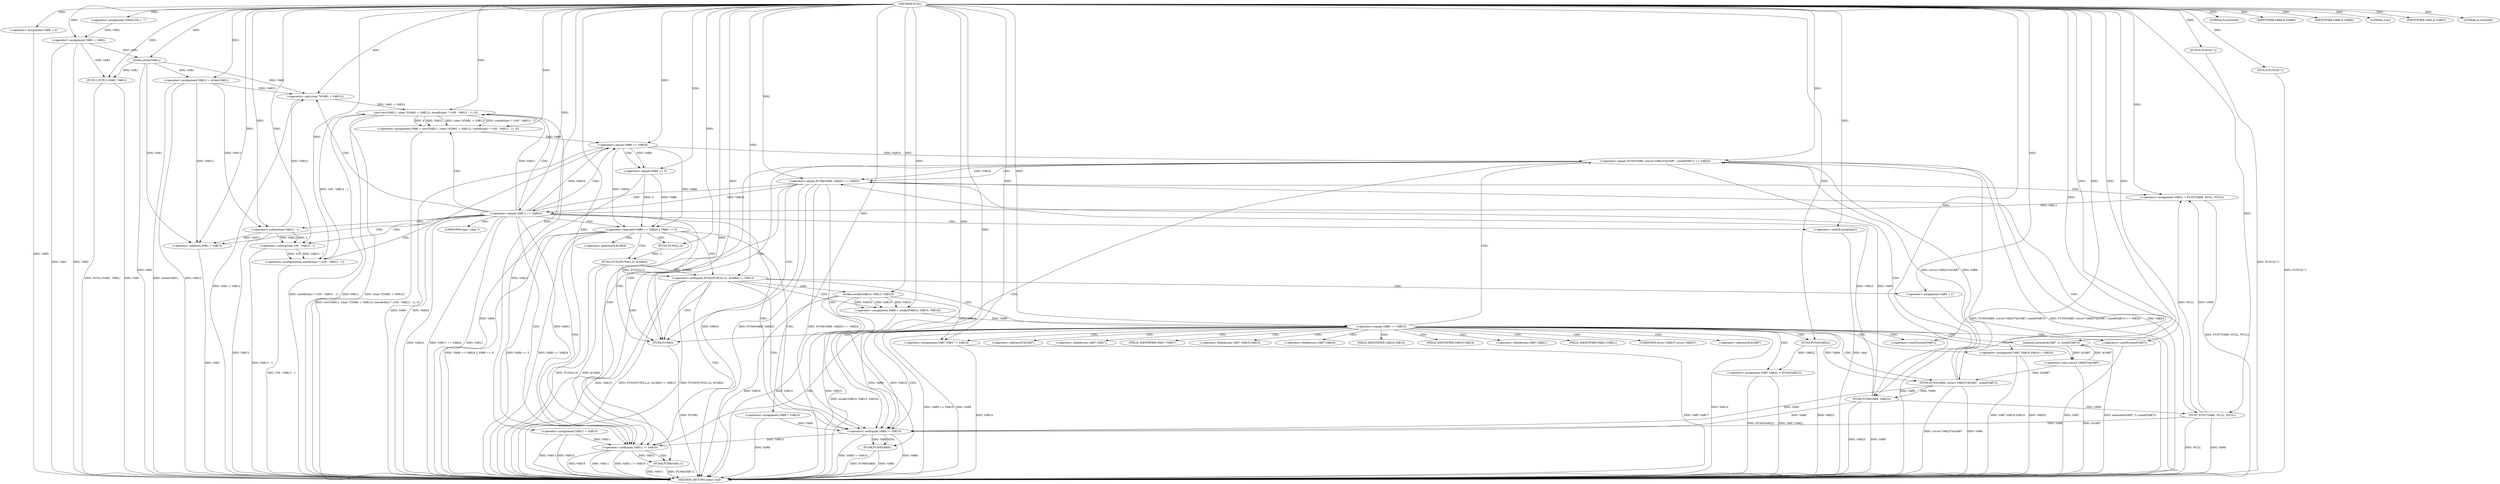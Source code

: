 digraph FUN1 {  
"1000100" [label = "(METHOD,FUN1)" ]
"1000291" [label = "(METHOD_RETURN,static void)" ]
"1000104" [label = "(<operator>.assignment,VAR2[100] = \"\")" ]
"1000107" [label = "(<operator>.assignment,VAR1 = VAR2)" ]
"1000111" [label = "(LITERAL,6,switch(6))" ]
"1000117" [label = "(<operator>.assignment,VAR5 = 0)" ]
"1000124" [label = "(<operator>.assignment,VAR9 = VAR10)" ]
"1000128" [label = "(<operator>.assignment,VAR11 = VAR10)" ]
"1000132" [label = "(<operator>.assignment,VAR12 = strlen(VAR1))" ]
"1000134" [label = "(strlen,strlen(VAR1))" ]
"1000139" [label = "(<operator>.notEquals,FUN2(FUN3(2,2), &VAR4) != VAR13)" ]
"1000140" [label = "(FUN2,FUN2(FUN3(2,2), &VAR4))" ]
"1000141" [label = "(FUN3,FUN3(2,2))" ]
"1000149" [label = "(<operator>.assignment,VAR5 = 1)" ]
"1000152" [label = "(<operator>.assignment,VAR9 = socket(VAR14, VAR15, VAR16))" ]
"1000154" [label = "(socket,socket(VAR14, VAR15, VAR16))" ]
"1000159" [label = "(<operator>.equals,VAR9 == VAR10)" ]
"1000164" [label = "(memset,memset(&VAR7, 0, sizeof(VAR7)))" ]
"1000168" [label = "(<operator>.sizeOf,sizeof(VAR7))" ]
"1000170" [label = "(<operator>.assignment,VAR7.VAR17 = VAR14)" ]
"1000175" [label = "(<operator>.assignment,VAR7.VAR18.VAR19 = VAR20)" ]
"1000182" [label = "(<operator>.assignment,VAR7.VAR21 = FUN4(VAR22))" ]
"1000186" [label = "(FUN4,FUN4(VAR22))" ]
"1000189" [label = "(<operator>.equals,FUN5(VAR9, (struct VAR23*)&VAR7, sizeof(VAR7)) == VAR24)" ]
"1000190" [label = "(FUN5,FUN5(VAR9, (struct VAR23*)&VAR7, sizeof(VAR7)))" ]
"1000192" [label = "(<operator>.cast,(struct VAR23*)&VAR7)" ]
"1000196" [label = "(<operator>.sizeOf,sizeof(VAR7))" ]
"1000202" [label = "(<operator>.equals,FUN6(VAR9, VAR25) == VAR24)" ]
"1000203" [label = "(FUN6,FUN6(VAR9, VAR25))" ]
"1000209" [label = "(<operator>.assignment,VAR11 = FUN7(VAR9, NULL, NULL))" ]
"1000211" [label = "(FUN7,FUN7(VAR9, NULL, NULL))" ]
"1000216" [label = "(<operator>.equals,VAR11 == VAR24)" ]
"1000221" [label = "(<operator>.assignment,VAR6 = recv(VAR11, (char *)(VAR1 + VAR12), sizeof(char) * (100 - VAR12 - 1), 0))" ]
"1000223" [label = "(recv,recv(VAR11, (char *)(VAR1 + VAR12), sizeof(char) * (100 - VAR12 - 1), 0))" ]
"1000225" [label = "(<operator>.cast,(char *)(VAR1 + VAR12))" ]
"1000227" [label = "(<operator>.addition,VAR1 + VAR12)" ]
"1000230" [label = "(<operator>.multiplication,sizeof(char) * (100 - VAR12 - 1))" ]
"1000231" [label = "(<operator>.sizeOf,sizeof(char))" ]
"1000233" [label = "(<operator>.subtraction,100 - VAR12 - 1)" ]
"1000235" [label = "(<operator>.subtraction,VAR12 - 1)" ]
"1000240" [label = "(<operator>.logicalOr,VAR6 == VAR24 || VAR6 == 0)" ]
"1000241" [label = "(<operator>.equals,VAR6 == VAR24)" ]
"1000244" [label = "(<operator>.equals,VAR6 == 0)" ]
"1000250" [label = "(IDENTIFIER,VAR8,if (VAR8))" ]
"1000253" [label = "(IDENTIFIER,VAR8,if (VAR8))" ]
"1000255" [label = "(LITERAL,0,do)" ]
"1000257" [label = "(<operator>.notEquals,VAR9 != VAR10)" ]
"1000261" [label = "(FUN8,FUN8(VAR9))" ]
"1000264" [label = "(<operator>.notEquals,VAR11 != VAR10)" ]
"1000268" [label = "(FUN8,FUN8(VAR11))" ]
"1000271" [label = "(IDENTIFIER,VAR5,if (VAR5))" ]
"1000273" [label = "(FUN9,FUN9())" ]
"1000276" [label = "(FUN10,FUN10(\"\"))" ]
"1000280" [label = "(LITERAL,8,switch(8))" ]
"1000283" [label = "(FUN10,FUN10(\"\"))" ]
"1000287" [label = "(FUN11,FUN11(VAR1, VAR1))" ]
"1000144" [label = "(<operator>.addressOf,&VAR4)" ]
"1000165" [label = "(<operator>.addressOf,&VAR7)" ]
"1000171" [label = "(<operator>.fieldAccess,VAR7.VAR17)" ]
"1000173" [label = "(FIELD_IDENTIFIER,VAR17,VAR17)" ]
"1000176" [label = "(<operator>.fieldAccess,VAR7.VAR18.VAR19)" ]
"1000177" [label = "(<operator>.fieldAccess,VAR7.VAR18)" ]
"1000179" [label = "(FIELD_IDENTIFIER,VAR18,VAR18)" ]
"1000180" [label = "(FIELD_IDENTIFIER,VAR19,VAR19)" ]
"1000183" [label = "(<operator>.fieldAccess,VAR7.VAR21)" ]
"1000185" [label = "(FIELD_IDENTIFIER,VAR21,VAR21)" ]
"1000193" [label = "(UNKNOWN,struct VAR23*,struct VAR23*)" ]
"1000194" [label = "(<operator>.addressOf,&VAR7)" ]
"1000226" [label = "(UNKNOWN,char *,char *)" ]
  "1000175" -> "1000291"  [ label = "DDG: VAR20"] 
  "1000264" -> "1000291"  [ label = "DDG: VAR10"] 
  "1000159" -> "1000291"  [ label = "DDG: VAR9 == VAR10"] 
  "1000128" -> "1000291"  [ label = "DDG: VAR10"] 
  "1000164" -> "1000291"  [ label = "DDG: memset(&VAR7, 0, sizeof(VAR7))"] 
  "1000182" -> "1000291"  [ label = "DDG: FUN4(VAR22)"] 
  "1000186" -> "1000291"  [ label = "DDG: VAR22"] 
  "1000223" -> "1000291"  [ label = "DDG: (char *)(VAR1 + VAR12)"] 
  "1000124" -> "1000291"  [ label = "DDG: VAR9"] 
  "1000192" -> "1000291"  [ label = "DDG: &VAR7"] 
  "1000225" -> "1000291"  [ label = "DDG: VAR1 + VAR12"] 
  "1000221" -> "1000291"  [ label = "DDG: recv(VAR11, (char *)(VAR1 + VAR12), sizeof(char) * (100 - VAR12 - 1), 0)"] 
  "1000107" -> "1000291"  [ label = "DDG: VAR1"] 
  "1000235" -> "1000291"  [ label = "DDG: VAR12"] 
  "1000230" -> "1000291"  [ label = "DDG: 100 - VAR12 - 1"] 
  "1000233" -> "1000291"  [ label = "DDG: VAR12 - 1"] 
  "1000189" -> "1000291"  [ label = "DDG: FUN5(VAR9, (struct VAR23*)&VAR7, sizeof(VAR7))"] 
  "1000216" -> "1000291"  [ label = "DDG: VAR11 == VAR24"] 
  "1000154" -> "1000291"  [ label = "DDG: VAR16"] 
  "1000287" -> "1000291"  [ label = "DDG: FUN11(VAR1, VAR1)"] 
  "1000240" -> "1000291"  [ label = "DDG: VAR6 == VAR24 || VAR6 == 0"] 
  "1000216" -> "1000291"  [ label = "DDG: VAR11"] 
  "1000159" -> "1000291"  [ label = "DDG: VAR9"] 
  "1000227" -> "1000291"  [ label = "DDG: VAR1"] 
  "1000211" -> "1000291"  [ label = "DDG: NULL"] 
  "1000189" -> "1000291"  [ label = "DDG: FUN5(VAR9, (struct VAR23*)&VAR7, sizeof(VAR7)) == VAR24"] 
  "1000202" -> "1000291"  [ label = "DDG: VAR24"] 
  "1000140" -> "1000291"  [ label = "DDG: FUN3(2,2)"] 
  "1000139" -> "1000291"  [ label = "DDG: FUN2(FUN3(2,2), &VAR4) != VAR13"] 
  "1000268" -> "1000291"  [ label = "DDG: VAR11"] 
  "1000139" -> "1000291"  [ label = "DDG: FUN2(FUN3(2,2), &VAR4)"] 
  "1000264" -> "1000291"  [ label = "DDG: VAR11"] 
  "1000268" -> "1000291"  [ label = "DDG: FUN8(VAR11)"] 
  "1000128" -> "1000291"  [ label = "DDG: VAR11"] 
  "1000154" -> "1000291"  [ label = "DDG: VAR14"] 
  "1000140" -> "1000291"  [ label = "DDG: &VAR4"] 
  "1000287" -> "1000291"  [ label = "DDG: VAR1"] 
  "1000132" -> "1000291"  [ label = "DDG: strlen(VAR1)"] 
  "1000190" -> "1000291"  [ label = "DDG: VAR9"] 
  "1000264" -> "1000291"  [ label = "DDG: VAR11 != VAR10"] 
  "1000216" -> "1000291"  [ label = "DDG: VAR24"] 
  "1000202" -> "1000291"  [ label = "DDG: FUN6(VAR9, VAR25)"] 
  "1000257" -> "1000291"  [ label = "DDG: VAR9"] 
  "1000175" -> "1000291"  [ label = "DDG: VAR7.VAR18.VAR19"] 
  "1000117" -> "1000291"  [ label = "DDG: VAR5"] 
  "1000276" -> "1000291"  [ label = "DDG: FUN10(\"\")"] 
  "1000132" -> "1000291"  [ label = "DDG: VAR12"] 
  "1000211" -> "1000291"  [ label = "DDG: VAR9"] 
  "1000261" -> "1000291"  [ label = "DDG: VAR9"] 
  "1000152" -> "1000291"  [ label = "DDG: socket(VAR14, VAR15, VAR16)"] 
  "1000196" -> "1000291"  [ label = "DDG: VAR7"] 
  "1000273" -> "1000291"  [ label = "DDG: FUN9()"] 
  "1000231" -> "1000291"  [ label = "DDG: char"] 
  "1000134" -> "1000291"  [ label = "DDG: VAR1"] 
  "1000209" -> "1000291"  [ label = "DDG: FUN7(VAR9, NULL, NULL)"] 
  "1000223" -> "1000291"  [ label = "DDG: sizeof(char) * (100 - VAR12 - 1)"] 
  "1000241" -> "1000291"  [ label = "DDG: VAR6"] 
  "1000170" -> "1000291"  [ label = "DDG: VAR7.VAR17"] 
  "1000240" -> "1000291"  [ label = "DDG: VAR6 == 0"] 
  "1000149" -> "1000291"  [ label = "DDG: VAR5"] 
  "1000257" -> "1000291"  [ label = "DDG: VAR9 != VAR10"] 
  "1000261" -> "1000291"  [ label = "DDG: FUN8(VAR9)"] 
  "1000154" -> "1000291"  [ label = "DDG: VAR15"] 
  "1000203" -> "1000291"  [ label = "DDG: VAR25"] 
  "1000244" -> "1000291"  [ label = "DDG: VAR6"] 
  "1000283" -> "1000291"  [ label = "DDG: FUN10(\"\")"] 
  "1000139" -> "1000291"  [ label = "DDG: VAR13"] 
  "1000240" -> "1000291"  [ label = "DDG: VAR6 == VAR24"] 
  "1000159" -> "1000291"  [ label = "DDG: VAR10"] 
  "1000182" -> "1000291"  [ label = "DDG: VAR7.VAR21"] 
  "1000190" -> "1000291"  [ label = "DDG: (struct VAR23*)&VAR7"] 
  "1000170" -> "1000291"  [ label = "DDG: VAR14"] 
  "1000241" -> "1000291"  [ label = "DDG: VAR24"] 
  "1000107" -> "1000291"  [ label = "DDG: VAR2"] 
  "1000223" -> "1000291"  [ label = "DDG: VAR11"] 
  "1000202" -> "1000291"  [ label = "DDG: FUN6(VAR9, VAR25) == VAR24"] 
  "1000203" -> "1000291"  [ label = "DDG: VAR9"] 
  "1000189" -> "1000291"  [ label = "DDG: VAR24"] 
  "1000100" -> "1000104"  [ label = "DDG: "] 
  "1000104" -> "1000107"  [ label = "DDG: VAR2"] 
  "1000100" -> "1000107"  [ label = "DDG: "] 
  "1000100" -> "1000111"  [ label = "DDG: "] 
  "1000100" -> "1000117"  [ label = "DDG: "] 
  "1000100" -> "1000124"  [ label = "DDG: "] 
  "1000100" -> "1000128"  [ label = "DDG: "] 
  "1000134" -> "1000132"  [ label = "DDG: VAR1"] 
  "1000100" -> "1000132"  [ label = "DDG: "] 
  "1000107" -> "1000134"  [ label = "DDG: VAR1"] 
  "1000100" -> "1000134"  [ label = "DDG: "] 
  "1000140" -> "1000139"  [ label = "DDG: FUN3(2,2)"] 
  "1000140" -> "1000139"  [ label = "DDG: &VAR4"] 
  "1000141" -> "1000140"  [ label = "DDG: 2"] 
  "1000100" -> "1000141"  [ label = "DDG: "] 
  "1000100" -> "1000139"  [ label = "DDG: "] 
  "1000100" -> "1000149"  [ label = "DDG: "] 
  "1000154" -> "1000152"  [ label = "DDG: VAR14"] 
  "1000154" -> "1000152"  [ label = "DDG: VAR15"] 
  "1000154" -> "1000152"  [ label = "DDG: VAR16"] 
  "1000100" -> "1000152"  [ label = "DDG: "] 
  "1000100" -> "1000154"  [ label = "DDG: "] 
  "1000152" -> "1000159"  [ label = "DDG: VAR9"] 
  "1000100" -> "1000159"  [ label = "DDG: "] 
  "1000192" -> "1000164"  [ label = "DDG: &VAR7"] 
  "1000100" -> "1000164"  [ label = "DDG: "] 
  "1000100" -> "1000168"  [ label = "DDG: "] 
  "1000154" -> "1000170"  [ label = "DDG: VAR14"] 
  "1000100" -> "1000170"  [ label = "DDG: "] 
  "1000100" -> "1000175"  [ label = "DDG: "] 
  "1000186" -> "1000182"  [ label = "DDG: VAR22"] 
  "1000100" -> "1000186"  [ label = "DDG: "] 
  "1000190" -> "1000189"  [ label = "DDG: VAR9"] 
  "1000190" -> "1000189"  [ label = "DDG: (struct VAR23*)&VAR7"] 
  "1000159" -> "1000190"  [ label = "DDG: VAR9"] 
  "1000100" -> "1000190"  [ label = "DDG: "] 
  "1000192" -> "1000190"  [ label = "DDG: &VAR7"] 
  "1000164" -> "1000192"  [ label = "DDG: &VAR7"] 
  "1000100" -> "1000196"  [ label = "DDG: "] 
  "1000241" -> "1000189"  [ label = "DDG: VAR24"] 
  "1000100" -> "1000189"  [ label = "DDG: "] 
  "1000203" -> "1000202"  [ label = "DDG: VAR9"] 
  "1000203" -> "1000202"  [ label = "DDG: VAR25"] 
  "1000190" -> "1000203"  [ label = "DDG: VAR9"] 
  "1000100" -> "1000203"  [ label = "DDG: "] 
  "1000189" -> "1000202"  [ label = "DDG: VAR24"] 
  "1000100" -> "1000202"  [ label = "DDG: "] 
  "1000211" -> "1000209"  [ label = "DDG: VAR9"] 
  "1000211" -> "1000209"  [ label = "DDG: NULL"] 
  "1000100" -> "1000209"  [ label = "DDG: "] 
  "1000203" -> "1000211"  [ label = "DDG: VAR9"] 
  "1000100" -> "1000211"  [ label = "DDG: "] 
  "1000209" -> "1000216"  [ label = "DDG: VAR11"] 
  "1000100" -> "1000216"  [ label = "DDG: "] 
  "1000202" -> "1000216"  [ label = "DDG: VAR24"] 
  "1000223" -> "1000221"  [ label = "DDG: VAR11"] 
  "1000223" -> "1000221"  [ label = "DDG: (char *)(VAR1 + VAR12)"] 
  "1000223" -> "1000221"  [ label = "DDG: sizeof(char) * (100 - VAR12 - 1)"] 
  "1000223" -> "1000221"  [ label = "DDG: 0"] 
  "1000100" -> "1000221"  [ label = "DDG: "] 
  "1000216" -> "1000223"  [ label = "DDG: VAR11"] 
  "1000100" -> "1000223"  [ label = "DDG: "] 
  "1000225" -> "1000223"  [ label = "DDG: VAR1 + VAR12"] 
  "1000134" -> "1000225"  [ label = "DDG: VAR1"] 
  "1000100" -> "1000225"  [ label = "DDG: "] 
  "1000235" -> "1000225"  [ label = "DDG: VAR12"] 
  "1000132" -> "1000225"  [ label = "DDG: VAR12"] 
  "1000134" -> "1000227"  [ label = "DDG: VAR1"] 
  "1000100" -> "1000227"  [ label = "DDG: "] 
  "1000235" -> "1000227"  [ label = "DDG: VAR12"] 
  "1000132" -> "1000227"  [ label = "DDG: VAR12"] 
  "1000230" -> "1000223"  [ label = "DDG: 100 - VAR12 - 1"] 
  "1000100" -> "1000230"  [ label = "DDG: "] 
  "1000100" -> "1000231"  [ label = "DDG: "] 
  "1000233" -> "1000230"  [ label = "DDG: 100"] 
  "1000233" -> "1000230"  [ label = "DDG: VAR12 - 1"] 
  "1000100" -> "1000233"  [ label = "DDG: "] 
  "1000235" -> "1000233"  [ label = "DDG: VAR12"] 
  "1000235" -> "1000233"  [ label = "DDG: 1"] 
  "1000100" -> "1000235"  [ label = "DDG: "] 
  "1000132" -> "1000235"  [ label = "DDG: VAR12"] 
  "1000241" -> "1000240"  [ label = "DDG: VAR6"] 
  "1000241" -> "1000240"  [ label = "DDG: VAR24"] 
  "1000221" -> "1000241"  [ label = "DDG: VAR6"] 
  "1000100" -> "1000241"  [ label = "DDG: "] 
  "1000216" -> "1000241"  [ label = "DDG: VAR24"] 
  "1000244" -> "1000240"  [ label = "DDG: VAR6"] 
  "1000244" -> "1000240"  [ label = "DDG: 0"] 
  "1000241" -> "1000244"  [ label = "DDG: VAR6"] 
  "1000100" -> "1000244"  [ label = "DDG: "] 
  "1000100" -> "1000250"  [ label = "DDG: "] 
  "1000100" -> "1000253"  [ label = "DDG: "] 
  "1000100" -> "1000255"  [ label = "DDG: "] 
  "1000124" -> "1000257"  [ label = "DDG: VAR9"] 
  "1000159" -> "1000257"  [ label = "DDG: VAR9"] 
  "1000190" -> "1000257"  [ label = "DDG: VAR9"] 
  "1000211" -> "1000257"  [ label = "DDG: VAR9"] 
  "1000203" -> "1000257"  [ label = "DDG: VAR9"] 
  "1000100" -> "1000257"  [ label = "DDG: "] 
  "1000159" -> "1000257"  [ label = "DDG: VAR10"] 
  "1000257" -> "1000261"  [ label = "DDG: VAR9"] 
  "1000100" -> "1000261"  [ label = "DDG: "] 
  "1000216" -> "1000264"  [ label = "DDG: VAR11"] 
  "1000128" -> "1000264"  [ label = "DDG: VAR11"] 
  "1000223" -> "1000264"  [ label = "DDG: VAR11"] 
  "1000100" -> "1000264"  [ label = "DDG: "] 
  "1000257" -> "1000264"  [ label = "DDG: VAR10"] 
  "1000264" -> "1000268"  [ label = "DDG: VAR11"] 
  "1000100" -> "1000268"  [ label = "DDG: "] 
  "1000100" -> "1000271"  [ label = "DDG: "] 
  "1000100" -> "1000273"  [ label = "DDG: "] 
  "1000100" -> "1000276"  [ label = "DDG: "] 
  "1000100" -> "1000280"  [ label = "DDG: "] 
  "1000100" -> "1000283"  [ label = "DDG: "] 
  "1000107" -> "1000287"  [ label = "DDG: VAR1"] 
  "1000134" -> "1000287"  [ label = "DDG: VAR1"] 
  "1000100" -> "1000287"  [ label = "DDG: "] 
  "1000139" -> "1000149"  [ label = "CDG: "] 
  "1000139" -> "1000154"  [ label = "CDG: "] 
  "1000139" -> "1000152"  [ label = "CDG: "] 
  "1000139" -> "1000159"  [ label = "CDG: "] 
  "1000139" -> "1000257"  [ label = "CDG: "] 
  "1000139" -> "1000264"  [ label = "CDG: "] 
  "1000139" -> "1000273"  [ label = "CDG: "] 
  "1000159" -> "1000164"  [ label = "CDG: "] 
  "1000159" -> "1000182"  [ label = "CDG: "] 
  "1000159" -> "1000180"  [ label = "CDG: "] 
  "1000159" -> "1000183"  [ label = "CDG: "] 
  "1000159" -> "1000165"  [ label = "CDG: "] 
  "1000159" -> "1000190"  [ label = "CDG: "] 
  "1000159" -> "1000175"  [ label = "CDG: "] 
  "1000159" -> "1000179"  [ label = "CDG: "] 
  "1000159" -> "1000194"  [ label = "CDG: "] 
  "1000159" -> "1000192"  [ label = "CDG: "] 
  "1000159" -> "1000176"  [ label = "CDG: "] 
  "1000159" -> "1000185"  [ label = "CDG: "] 
  "1000159" -> "1000186"  [ label = "CDG: "] 
  "1000159" -> "1000189"  [ label = "CDG: "] 
  "1000159" -> "1000196"  [ label = "CDG: "] 
  "1000159" -> "1000168"  [ label = "CDG: "] 
  "1000159" -> "1000173"  [ label = "CDG: "] 
  "1000159" -> "1000170"  [ label = "CDG: "] 
  "1000159" -> "1000171"  [ label = "CDG: "] 
  "1000159" -> "1000193"  [ label = "CDG: "] 
  "1000159" -> "1000177"  [ label = "CDG: "] 
  "1000159" -> "1000257"  [ label = "CDG: "] 
  "1000159" -> "1000264"  [ label = "CDG: "] 
  "1000159" -> "1000273"  [ label = "CDG: "] 
  "1000189" -> "1000203"  [ label = "CDG: "] 
  "1000189" -> "1000202"  [ label = "CDG: "] 
  "1000189" -> "1000257"  [ label = "CDG: "] 
  "1000189" -> "1000264"  [ label = "CDG: "] 
  "1000189" -> "1000273"  [ label = "CDG: "] 
  "1000202" -> "1000211"  [ label = "CDG: "] 
  "1000202" -> "1000216"  [ label = "CDG: "] 
  "1000202" -> "1000209"  [ label = "CDG: "] 
  "1000202" -> "1000257"  [ label = "CDG: "] 
  "1000202" -> "1000264"  [ label = "CDG: "] 
  "1000202" -> "1000273"  [ label = "CDG: "] 
  "1000216" -> "1000221"  [ label = "CDG: "] 
  "1000216" -> "1000233"  [ label = "CDG: "] 
  "1000216" -> "1000227"  [ label = "CDG: "] 
  "1000216" -> "1000235"  [ label = "CDG: "] 
  "1000216" -> "1000240"  [ label = "CDG: "] 
  "1000216" -> "1000226"  [ label = "CDG: "] 
  "1000216" -> "1000230"  [ label = "CDG: "] 
  "1000216" -> "1000225"  [ label = "CDG: "] 
  "1000216" -> "1000231"  [ label = "CDG: "] 
  "1000216" -> "1000241"  [ label = "CDG: "] 
  "1000216" -> "1000223"  [ label = "CDG: "] 
  "1000216" -> "1000257"  [ label = "CDG: "] 
  "1000216" -> "1000264"  [ label = "CDG: "] 
  "1000216" -> "1000273"  [ label = "CDG: "] 
  "1000240" -> "1000141"  [ label = "CDG: "] 
  "1000240" -> "1000139"  [ label = "CDG: "] 
  "1000240" -> "1000144"  [ label = "CDG: "] 
  "1000240" -> "1000257"  [ label = "CDG: "] 
  "1000240" -> "1000264"  [ label = "CDG: "] 
  "1000240" -> "1000140"  [ label = "CDG: "] 
  "1000240" -> "1000273"  [ label = "CDG: "] 
  "1000241" -> "1000244"  [ label = "CDG: "] 
  "1000257" -> "1000261"  [ label = "CDG: "] 
  "1000264" -> "1000268"  [ label = "CDG: "] 
}
